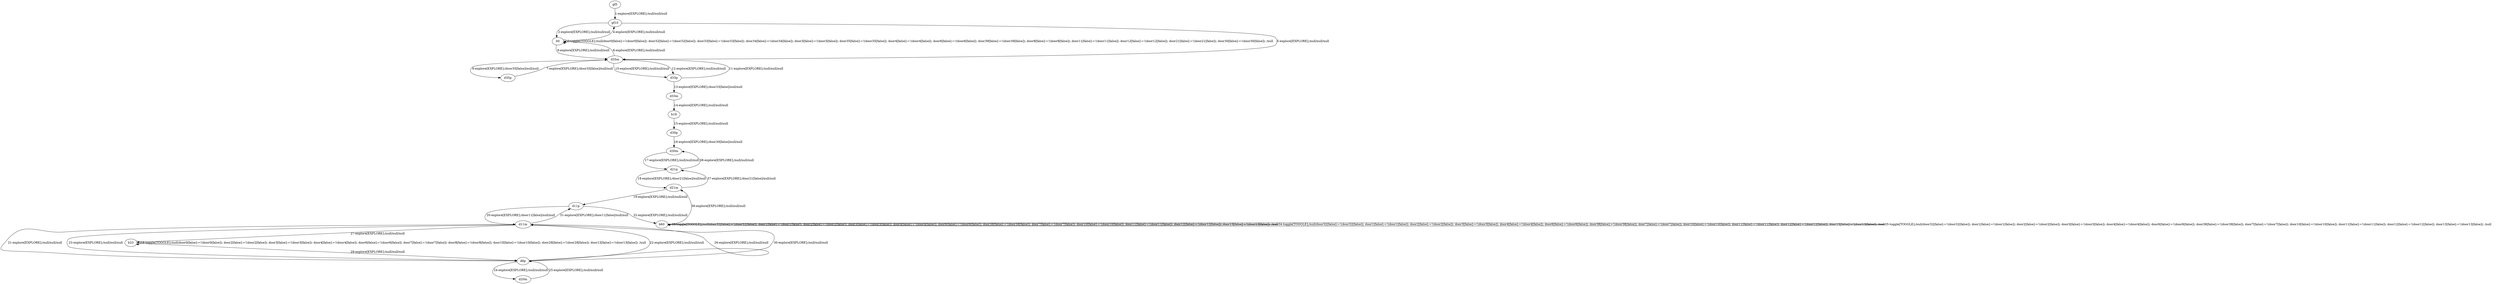 # Total number of goals covered by this test: 1
# d21p --> d30m

digraph g {
"gf5" -> "gf10" [label = "1-explore[EXPLORE];/null/null/null"];
"gf10" -> "b0" [label = "2-explore[EXPLORE];/null/null/null"];
"b0" -> "b0" [label = "3-toggle[TOGGLE];/null/door0[false]:=!(door0[false]); door32[false]:=!(door32[false]); door33[false]:=!(door33[false]); door34[false]:=!(door34[false]); door3[false]:=!(door3[false]); door35[false]:=!(door35[false]); door4[false]:=!(door4[false]); door6[false]:=!(door6[false]); door39[false]:=!(door39[false]); door8[false]:=!(door8[false]); door11[false]:=!(door11[false]); door12[false]:=!(door12[false]); door21[false]:=!(door21[false]); door30[false]:=!(door30[false]); /null"];
"b0" -> "gf10" [label = "4-explore[EXPLORE];/null/null/null"];
"gf10" -> "d35m" [label = "5-explore[EXPLORE];/null/null/null"];
"d35m" -> "d35p" [label = "6-explore[EXPLORE];/door35[false]/null/null"];
"d35p" -> "d35m" [label = "7-explore[EXPLORE];/door35[false]/null/null"];
"d35m" -> "b0" [label = "8-explore[EXPLORE];/null/null/null"];
"b0" -> "d35m" [label = "9-explore[EXPLORE];/null/null/null"];
"d35m" -> "d33p" [label = "10-explore[EXPLORE];/null/null/null"];
"d33p" -> "d35m" [label = "11-explore[EXPLORE];/null/null/null"];
"d35m" -> "d33p" [label = "12-explore[EXPLORE];/null/null/null"];
"d33p" -> "d33m" [label = "13-explore[EXPLORE];/door33[false]/null/null"];
"d33m" -> "b18" [label = "14-explore[EXPLORE];/null/null/null"];
"b18" -> "d30p" [label = "15-explore[EXPLORE];/null/null/null"];
"d30p" -> "d30m" [label = "16-explore[EXPLORE];/door30[false]/null/null"];
"d30m" -> "d21p" [label = "17-explore[EXPLORE];/null/null/null"];
"d21p" -> "d21m" [label = "18-explore[EXPLORE];/door21[false]/null/null"];
"d21m" -> "d11p" [label = "19-explore[EXPLORE];/null/null/null"];
"d11p" -> "d11m" [label = "20-explore[EXPLORE];/door11[false]/null/null"];
"d11m" -> "d6p" [label = "21-explore[EXPLORE];/null/null/null"];
"d6p" -> "d11m" [label = "22-explore[EXPLORE];/null/null/null"];
"d11m" -> "d6p" [label = "23-explore[EXPLORE];/null/null/null"];
"d6p" -> "d20m" [label = "24-explore[EXPLORE];/null/null/null"];
"d20m" -> "d6p" [label = "25-explore[EXPLORE];/null/null/null"];
"d6p" -> "d11m" [label = "26-explore[EXPLORE];/null/null/null"];
"d11m" -> "b23" [label = "27-explore[EXPLORE];/null/null/null"];
"b23" -> "b23" [label = "28-toggle[TOGGLE];/null/door0[false]:=!(door0[false]); door2[false]:=!(door2[false]); door3[false]:=!(door3[false]); door4[false]:=!(door4[false]); door6[false]:=!(door6[false]); door7[false]:=!(door7[false]); door8[false]:=!(door8[false]); door10[false]:=!(door10[false]); door28[false]:=!(door28[false]); door13[false]:=!(door13[false]); /null"];
"b23" -> "d6p" [label = "29-explore[EXPLORE];/null/null/null"];
"d6p" -> "d11m" [label = "30-explore[EXPLORE];/null/null/null"];
"d11m" -> "d11p" [label = "31-explore[EXPLORE];/door11[false]/null/null"];
"d11p" -> "b60" [label = "32-explore[EXPLORE];/null/null/null"];
"b60" -> "b60" [label = "33-toggle[TOGGLE];/null/door32[false]:=!(door32[false]); door1[false]:=!(door1[false]); door2[false]:=!(door2[false]); door3[false]:=!(door3[false]); door4[false]:=!(door4[false]); door6[false]:=!(door6[false]); door38[false]:=!(door38[false]); door7[false]:=!(door7[false]); door10[false]:=!(door10[false]); door11[false]:=!(door11[false]); door12[false]:=!(door12[false]); door13[false]:=!(door13[false]); /null"];
"b60" -> "b60" [label = "34-toggle[TOGGLE];/null/door32[false]:=!(door32[false]); door1[false]:=!(door1[false]); door2[false]:=!(door2[false]); door3[false]:=!(door3[false]); door4[false]:=!(door4[false]); door6[false]:=!(door6[false]); door38[false]:=!(door38[false]); door7[false]:=!(door7[false]); door10[false]:=!(door10[false]); door11[false]:=!(door11[false]); door12[false]:=!(door12[false]); door13[false]:=!(door13[false]); /null"];
"b60" -> "b60" [label = "35-toggle[TOGGLE];/null/door32[false]:=!(door32[false]); door1[false]:=!(door1[false]); door2[false]:=!(door2[false]); door3[false]:=!(door3[false]); door4[false]:=!(door4[false]); door6[false]:=!(door6[false]); door38[false]:=!(door38[false]); door7[false]:=!(door7[false]); door10[false]:=!(door10[false]); door11[false]:=!(door11[false]); door12[false]:=!(door12[false]); door13[false]:=!(door13[false]); /null"];
"b60" -> "d21m" [label = "36-explore[EXPLORE];/null/null/null"];
"d21m" -> "d21p" [label = "37-explore[EXPLORE];/door21[false]/null/null"];
"d21p" -> "d30m" [label = "38-explore[EXPLORE];/null/null/null"];
}